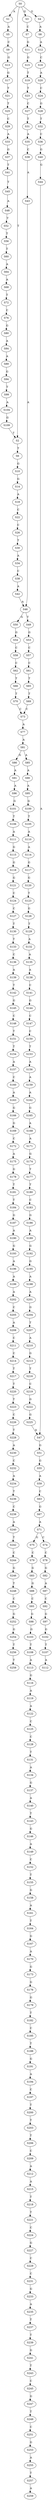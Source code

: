 strict digraph  {
	S0 -> S1 [ label = A ];
	S0 -> S2 [ label = T ];
	S0 -> S3 [ label = G ];
	S0 -> S4 [ label = G ];
	S1 -> S5 [ label = A ];
	S2 -> S6 [ label = T ];
	S3 -> S7 [ label = C ];
	S4 -> S8 [ label = A ];
	S5 -> S9 [ label = C ];
	S6 -> S10 [ label = G ];
	S7 -> S11 [ label = G ];
	S8 -> S12 [ label = A ];
	S9 -> S13 [ label = G ];
	S10 -> S14 [ label = G ];
	S11 -> S15 [ label = G ];
	S12 -> S16 [ label = C ];
	S13 -> S17 [ label = G ];
	S14 -> S18 [ label = A ];
	S15 -> S19 [ label = T ];
	S16 -> S20 [ label = A ];
	S17 -> S21 [ label = T ];
	S18 -> S22 [ label = C ];
	S19 -> S23 [ label = T ];
	S20 -> S24 [ label = C ];
	S21 -> S25 [ label = T ];
	S22 -> S26 [ label = C ];
	S23 -> S27 [ label = C ];
	S24 -> S28 [ label = G ];
	S25 -> S29 [ label = C ];
	S26 -> S30 [ label = T ];
	S27 -> S31 [ label = T ];
	S28 -> S32 [ label = T ];
	S29 -> S33 [ label = A ];
	S30 -> S34 [ label = A ];
	S31 -> S35 [ label = A ];
	S32 -> S36 [ label = C ];
	S33 -> S37 [ label = G ];
	S34 -> S38 [ label = C ];
	S35 -> S39 [ label = C ];
	S36 -> S40 [ label = G ];
	S37 -> S41 [ label = T ];
	S38 -> S42 [ label = A ];
	S39 -> S43 [ label = A ];
	S40 -> S44 [ label = G ];
	S41 -> S45 [ label = T ];
	S42 -> S46 [ label = A ];
	S43 -> S46 [ label = A ];
	S44 -> S47 [ label = A ];
	S45 -> S48 [ label = A ];
	S46 -> S49 [ label = T ];
	S46 -> S50 [ label = G ];
	S47 -> S51 [ label = G ];
	S48 -> S52 [ label = T ];
	S49 -> S53 [ label = G ];
	S50 -> S54 [ label = G ];
	S51 -> S55 [ label = G ];
	S52 -> S56 [ label = T ];
	S53 -> S57 [ label = C ];
	S54 -> S58 [ label = C ];
	S55 -> S59 [ label = A ];
	S56 -> S60 [ label = T ];
	S57 -> S61 [ label = C ];
	S58 -> S62 [ label = C ];
	S59 -> S63 [ label = C ];
	S60 -> S64 [ label = A ];
	S61 -> S65 [ label = T ];
	S62 -> S66 [ label = T ];
	S63 -> S67 [ label = G ];
	S64 -> S68 [ label = A ];
	S65 -> S69 [ label = T ];
	S66 -> S70 [ label = T ];
	S67 -> S71 [ label = A ];
	S68 -> S72 [ label = T ];
	S69 -> S73 [ label = C ];
	S70 -> S73 [ label = C ];
	S71 -> S74 [ label = C ];
	S71 -> S75 [ label = G ];
	S72 -> S76 [ label = C ];
	S73 -> S77 [ label = A ];
	S74 -> S78 [ label = C ];
	S75 -> S79 [ label = C ];
	S76 -> S80 [ label = G ];
	S77 -> S81 [ label = A ];
	S78 -> S82 [ label = G ];
	S79 -> S83 [ label = G ];
	S80 -> S84 [ label = A ];
	S81 -> S85 [ label = A ];
	S81 -> S86 [ label = G ];
	S82 -> S87 [ label = A ];
	S83 -> S88 [ label = G ];
	S84 -> S89 [ label = A ];
	S85 -> S90 [ label = A ];
	S86 -> S91 [ label = A ];
	S87 -> S92 [ label = C ];
	S88 -> S93 [ label = C ];
	S89 -> S94 [ label = G ];
	S90 -> S95 [ label = A ];
	S91 -> S96 [ label = A ];
	S92 -> S97 [ label = G ];
	S93 -> S98 [ label = G ];
	S94 -> S99 [ label = T ];
	S95 -> S100 [ label = G ];
	S96 -> S101 [ label = G ];
	S97 -> S102 [ label = G ];
	S98 -> S103 [ label = G ];
	S99 -> S104 [ label = A ];
	S100 -> S105 [ label = T ];
	S101 -> S106 [ label = T ];
	S102 -> S107 [ label = T ];
	S103 -> S108 [ label = T ];
	S104 -> S109 [ label = G ];
	S105 -> S110 [ label = A ];
	S106 -> S111 [ label = A ];
	S107 -> S112 [ label = A ];
	S108 -> S113 [ label = A ];
	S109 -> S2 [ label = T ];
	S110 -> S114 [ label = A ];
	S111 -> S115 [ label = G ];
	S113 -> S116 [ label = G ];
	S114 -> S117 [ label = G ];
	S115 -> S118 [ label = G ];
	S116 -> S119 [ label = A ];
	S117 -> S120 [ label = G ];
	S118 -> S121 [ label = G ];
	S119 -> S122 [ label = A ];
	S120 -> S123 [ label = T ];
	S121 -> S124 [ label = C ];
	S122 -> S125 [ label = C ];
	S123 -> S126 [ label = G ];
	S124 -> S127 [ label = C ];
	S125 -> S128 [ label = C ];
	S126 -> S129 [ label = T ];
	S127 -> S130 [ label = T ];
	S128 -> S131 [ label = T ];
	S129 -> S132 [ label = A ];
	S130 -> S133 [ label = T ];
	S131 -> S134 [ label = A ];
	S132 -> S135 [ label = A ];
	S133 -> S136 [ label = C ];
	S134 -> S137 [ label = G ];
	S135 -> S138 [ label = A ];
	S136 -> S139 [ label = A ];
	S137 -> S140 [ label = A ];
	S138 -> S141 [ label = C ];
	S139 -> S142 [ label = T ];
	S140 -> S143 [ label = T ];
	S141 -> S144 [ label = G ];
	S142 -> S145 [ label = G ];
	S143 -> S146 [ label = G ];
	S144 -> S147 [ label = C ];
	S145 -> S148 [ label = C ];
	S146 -> S149 [ label = A ];
	S147 -> S150 [ label = C ];
	S148 -> S151 [ label = T ];
	S149 -> S152 [ label = C ];
	S150 -> S153 [ label = T ];
	S151 -> S154 [ label = T ];
	S152 -> S155 [ label = T ];
	S153 -> S156 [ label = A ];
	S154 -> S157 [ label = A ];
	S155 -> S158 [ label = G ];
	S156 -> S159 [ label = A ];
	S157 -> S160 [ label = C ];
	S158 -> S161 [ label = A ];
	S159 -> S162 [ label = A ];
	S160 -> S163 [ label = A ];
	S161 -> S164 [ label = T ];
	S162 -> S165 [ label = G ];
	S163 -> S166 [ label = G ];
	S164 -> S167 [ label = G ];
	S165 -> S168 [ label = A ];
	S166 -> S169 [ label = G ];
	S167 -> S170 [ label = A ];
	S168 -> S171 [ label = A ];
	S169 -> S172 [ label = C ];
	S170 -> S173 [ label = G ];
	S171 -> S174 [ label = G ];
	S172 -> S175 [ label = A ];
	S173 -> S176 [ label = G ];
	S174 -> S177 [ label = T ];
	S175 -> S178 [ label = G ];
	S176 -> S179 [ label = G ];
	S177 -> S180 [ label = T ];
	S178 -> S181 [ label = T ];
	S179 -> S182 [ label = T ];
	S180 -> S183 [ label = C ];
	S181 -> S184 [ label = T ];
	S182 -> S185 [ label = C ];
	S183 -> S186 [ label = G ];
	S184 -> S187 [ label = G ];
	S185 -> S188 [ label = T ];
	S186 -> S189 [ label = A ];
	S187 -> S190 [ label = A ];
	S188 -> S191 [ label = G ];
	S189 -> S192 [ label = G ];
	S190 -> S193 [ label = G ];
	S191 -> S194 [ label = A ];
	S192 -> S195 [ label = G ];
	S193 -> S196 [ label = A ];
	S194 -> S197 [ label = C ];
	S195 -> S198 [ label = A ];
	S196 -> S199 [ label = A ];
	S197 -> S200 [ label = T ];
	S198 -> S201 [ label = A ];
	S199 -> S202 [ label = A ];
	S200 -> S203 [ label = T ];
	S201 -> S204 [ label = G ];
	S202 -> S205 [ label = C ];
	S203 -> S206 [ label = T ];
	S204 -> S207 [ label = T ];
	S205 -> S208 [ label = A ];
	S206 -> S209 [ label = C ];
	S207 -> S210 [ label = A ];
	S208 -> S211 [ label = C ];
	S209 -> S212 [ label = A ];
	S210 -> S213 [ label = G ];
	S211 -> S214 [ label = C ];
	S212 -> S215 [ label = A ];
	S213 -> S216 [ label = T ];
	S214 -> S217 [ label = T ];
	S215 -> S218 [ label = T ];
	S216 -> S219 [ label = C ];
	S217 -> S220 [ label = T ];
	S218 -> S221 [ label = T ];
	S219 -> S222 [ label = G ];
	S220 -> S223 [ label = T ];
	S221 -> S224 [ label = C ];
	S222 -> S225 [ label = G ];
	S223 -> S226 [ label = C ];
	S224 -> S227 [ label = G ];
	S225 -> S47 [ label = A ];
	S226 -> S228 [ label = T ];
	S227 -> S229 [ label = C ];
	S228 -> S230 [ label = A ];
	S229 -> S231 [ label = C ];
	S230 -> S232 [ label = C ];
	S231 -> S233 [ label = G ];
	S232 -> S234 [ label = A ];
	S233 -> S235 [ label = A ];
	S234 -> S236 [ label = T ];
	S235 -> S237 [ label = T ];
	S236 -> S238 [ label = C ];
	S237 -> S239 [ label = T ];
	S238 -> S240 [ label = A ];
	S239 -> S241 [ label = G ];
	S240 -> S242 [ label = T ];
	S241 -> S243 [ label = T ];
	S242 -> S244 [ label = C ];
	S243 -> S245 [ label = C ];
	S244 -> S246 [ label = G ];
	S245 -> S247 [ label = G ];
	S246 -> S248 [ label = T ];
	S247 -> S249 [ label = T ];
	S248 -> S250 [ label = C ];
	S249 -> S251 [ label = C ];
	S250 -> S252 [ label = G ];
	S251 -> S253 [ label = G ];
	S252 -> S254 [ label = G ];
	S253 -> S255 [ label = A ];
	S254 -> S256 [ label = T ];
	S255 -> S257 [ label = T ];
	S256 -> S258 [ label = T ];
	S257 -> S259 [ label = A ];
}
